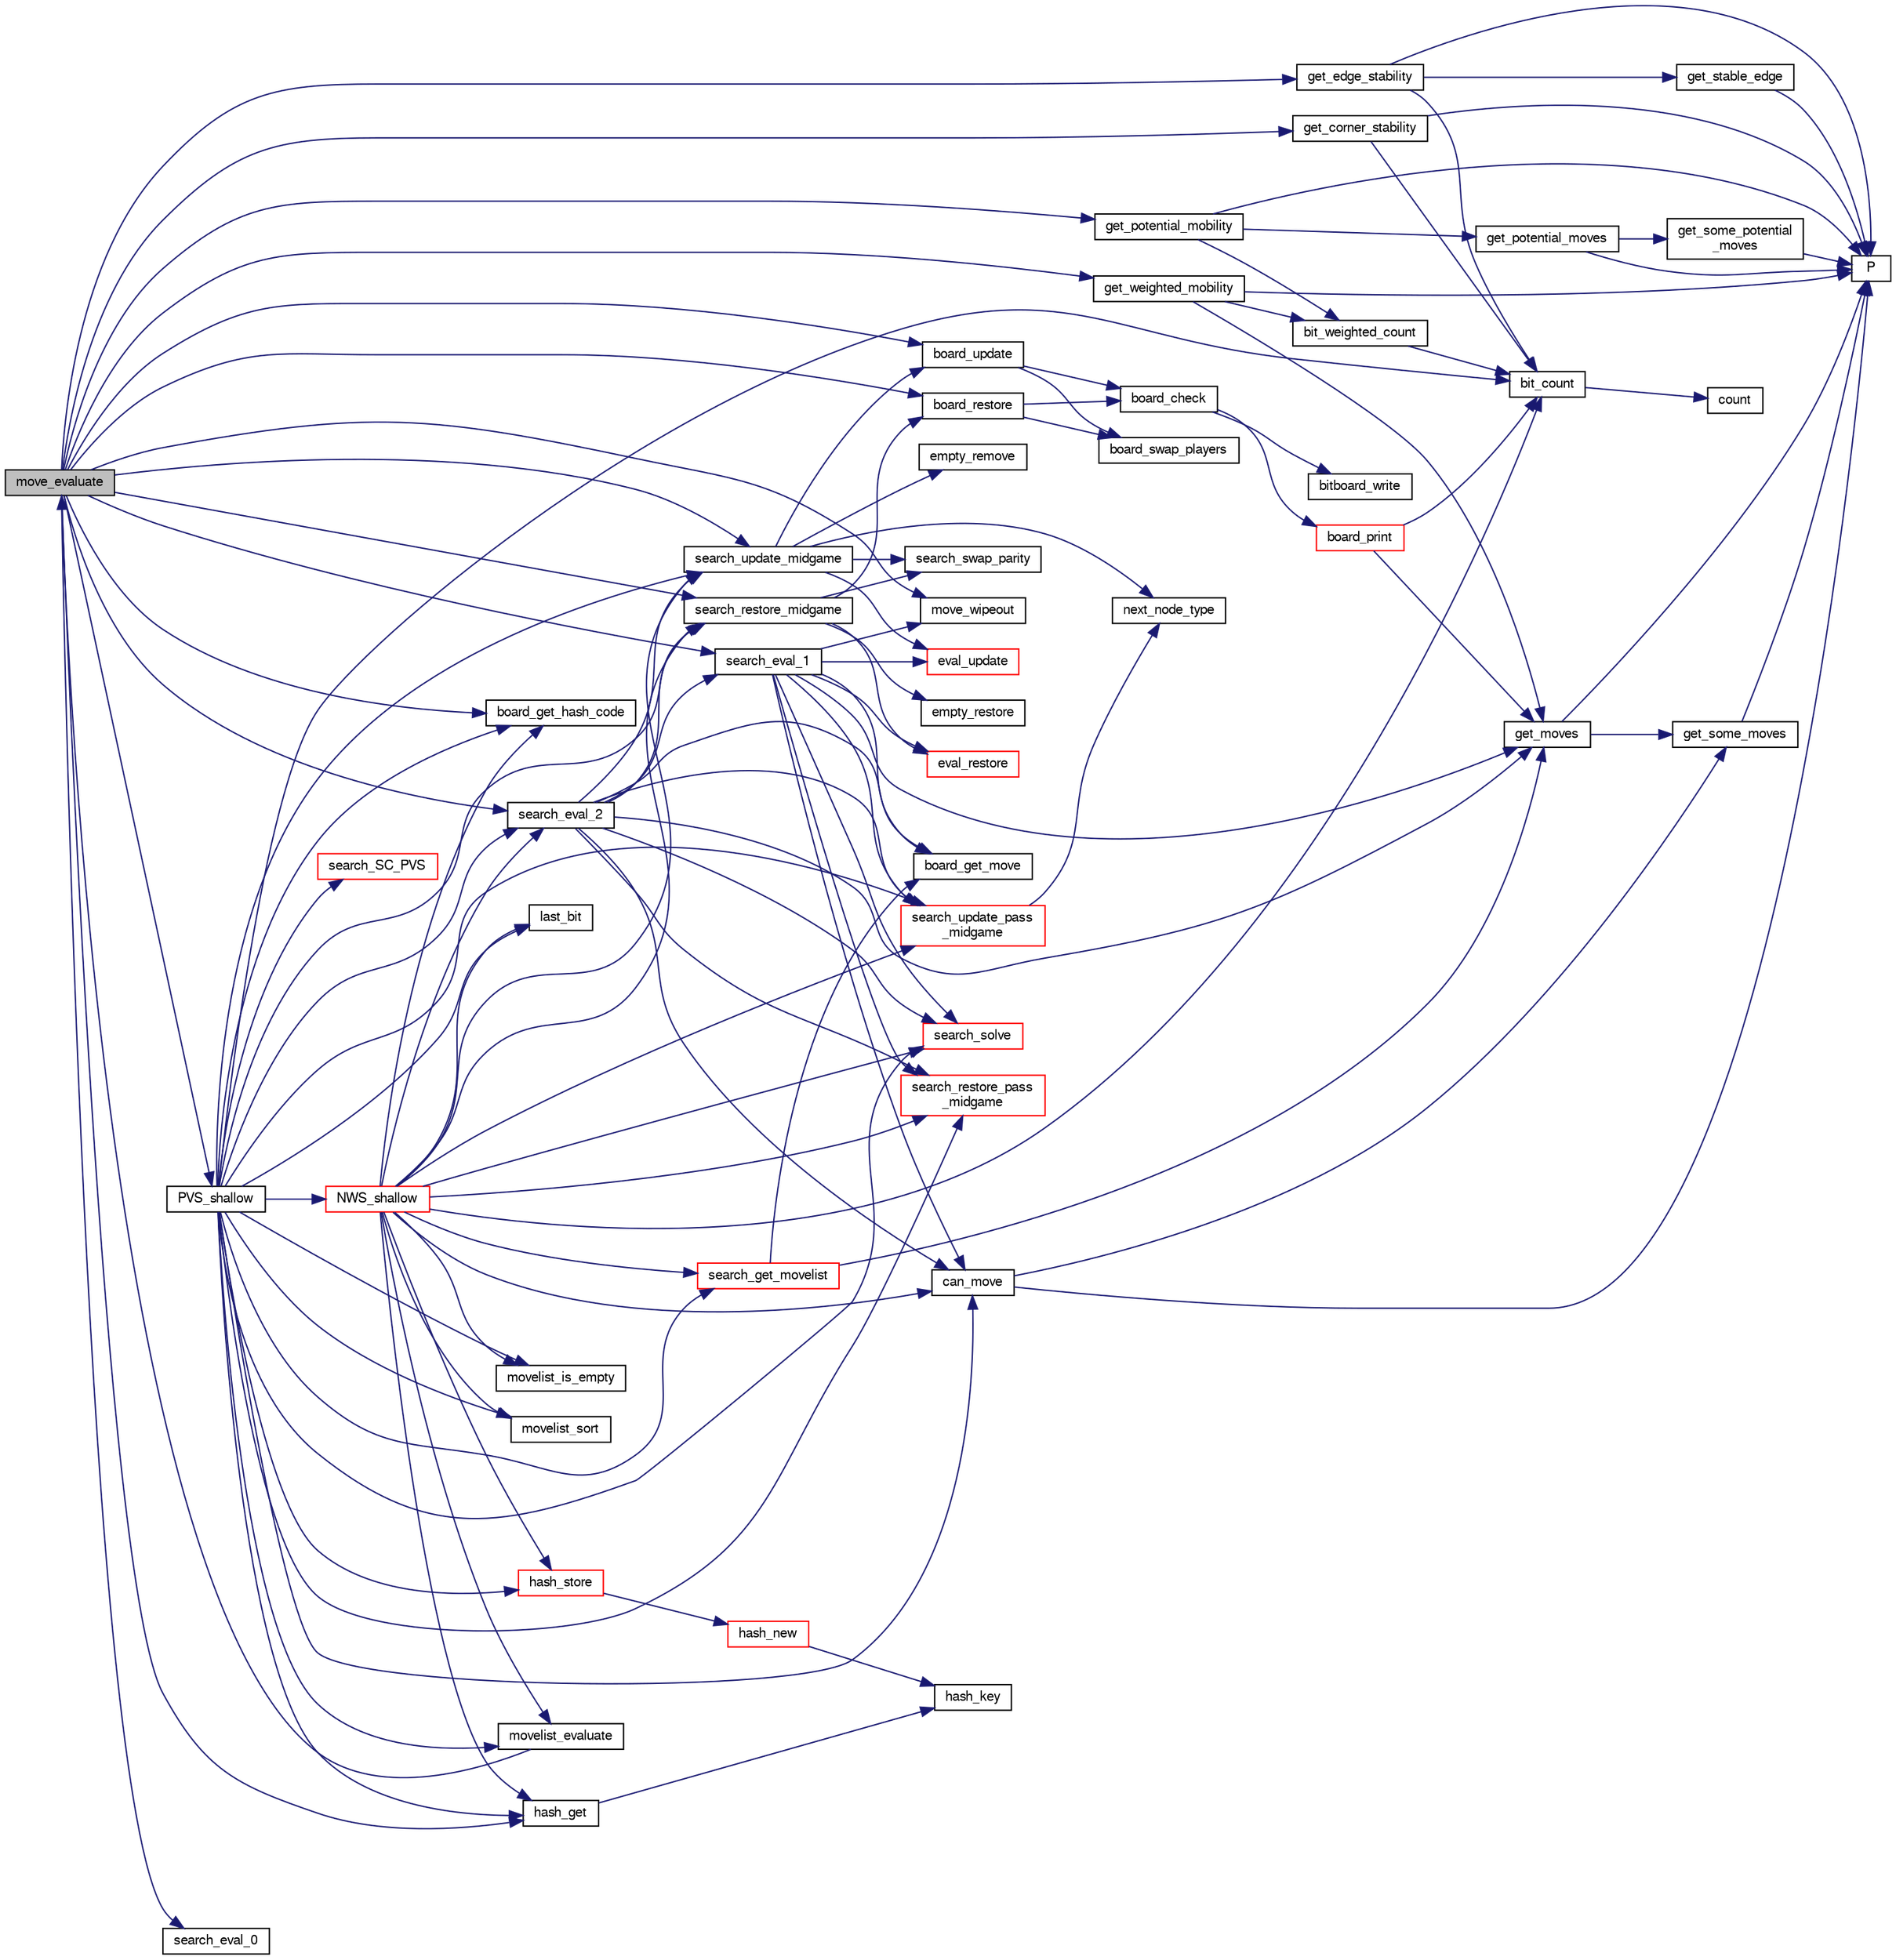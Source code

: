 digraph "move_evaluate"
{
 // LATEX_PDF_SIZE
  bgcolor="transparent";
  edge [fontname="FreeSans",fontsize="10",labelfontname="FreeSans",labelfontsize="10"];
  node [fontname="FreeSans",fontsize="10",shape=record];
  rankdir="LR";
  Node1 [label="move_evaluate",height=0.2,width=0.4,color="black", fillcolor="grey75", style="filled", fontcolor="black",tooltip="Evaluate a list of move."];
  Node1 -> Node2 [color="midnightblue",fontsize="10",style="solid",fontname="FreeSans"];
  Node2 [label="board_get_hash_code",height=0.2,width=0.4,color="black",URL="$board_8c.html#a0e6cff6e714bcb714e2b9b2d7b9fbec6",tooltip="Compute a hash code."];
  Node1 -> Node3 [color="midnightblue",fontsize="10",style="solid",fontname="FreeSans"];
  Node3 [label="board_restore",height=0.2,width=0.4,color="black",URL="$board_8c.html#a101af447b84baa302b94c56822618f22",tooltip="Restore a board."];
  Node3 -> Node4 [color="midnightblue",fontsize="10",style="solid",fontname="FreeSans"];
  Node4 [label="board_check",height=0.2,width=0.4,color="black",URL="$board_8c.html#a849436f17b60e89ed91f8e5013ed9d04",tooltip="Check board consistency."];
  Node4 -> Node5 [color="midnightblue",fontsize="10",style="solid",fontname="FreeSans"];
  Node5 [label="bitboard_write",height=0.2,width=0.4,color="black",URL="$bit_8c.html#a519b18f67de9b8edbd98f687a13b45f5",tooltip="Print an unsigned long long as a board."];
  Node4 -> Node6 [color="midnightblue",fontsize="10",style="solid",fontname="FreeSans"];
  Node6 [label="board_print",height=0.2,width=0.4,color="red",URL="$board_8c.html#a27ccb92684d9e7194eeb3bc34311ad55",tooltip="Print out the board."];
  Node6 -> Node7 [color="midnightblue",fontsize="10",style="solid",fontname="FreeSans"];
  Node7 [label="bit_count",height=0.2,width=0.4,color="black",URL="$bit_8c.html#a830fec0a90989da1f1900ff609b92167",tooltip="Count the number of bits set to one in an unsigned long long."];
  Node7 -> Node8 [color="midnightblue",fontsize="10",style="solid",fontname="FreeSans"];
  Node8 [label="count",height=0.2,width=0.4,color="black",URL="$generate__flip_8c.html#a1a1d6a2cdbded5c35040f6555e948770",tooltip=" "];
  Node6 -> Node10 [color="midnightblue",fontsize="10",style="solid",fontname="FreeSans"];
  Node10 [label="get_moves",height=0.2,width=0.4,color="black",URL="$board_8c.html#a7610dc936a6aea22b3c5e162f722a7a1",tooltip="Get legal moves."];
  Node10 -> Node11 [color="midnightblue",fontsize="10",style="solid",fontname="FreeSans"];
  Node11 [label="get_some_moves",height=0.2,width=0.4,color="black",URL="$board_8c.html#a5db071e3e4d26a0b7d6425bb6333dd7f",tooltip="Get a part of the moves."];
  Node11 -> Node12 [color="midnightblue",fontsize="10",style="solid",fontname="FreeSans"];
  Node12 [label="P",height=0.2,width=0.4,color="black",URL="$generate__flip_8c.html#a11481f01e169aee1117c83a352c22222",tooltip=" "];
  Node10 -> Node12 [color="midnightblue",fontsize="10",style="solid",fontname="FreeSans"];
  Node3 -> Node13 [color="midnightblue",fontsize="10",style="solid",fontname="FreeSans"];
  Node13 [label="board_swap_players",height=0.2,width=0.4,color="black",URL="$board_8c.html#a4d389fb0245969a39744349230ce7703",tooltip="Swap players."];
  Node1 -> Node14 [color="midnightblue",fontsize="10",style="solid",fontname="FreeSans"];
  Node14 [label="board_update",height=0.2,width=0.4,color="black",URL="$board_8c.html#a2d24dea46d67d71b1d9fe9f515d8d675",tooltip="Update a board."];
  Node14 -> Node4 [color="midnightblue",fontsize="10",style="solid",fontname="FreeSans"];
  Node14 -> Node13 [color="midnightblue",fontsize="10",style="solid",fontname="FreeSans"];
  Node1 -> Node15 [color="midnightblue",fontsize="10",style="solid",fontname="FreeSans"];
  Node15 [label="get_corner_stability",height=0.2,width=0.4,color="black",URL="$board_8c.html#a4ba3d3df11c990f611a51091c0e8b551",tooltip="Estimate corner stability."];
  Node15 -> Node7 [color="midnightblue",fontsize="10",style="solid",fontname="FreeSans"];
  Node15 -> Node12 [color="midnightblue",fontsize="10",style="solid",fontname="FreeSans"];
  Node1 -> Node16 [color="midnightblue",fontsize="10",style="solid",fontname="FreeSans"];
  Node16 [label="get_edge_stability",height=0.2,width=0.4,color="black",URL="$board_8c.html#a75734142c7056ea6b146890479c7138e",tooltip="Estimate the stability of edges."];
  Node16 -> Node7 [color="midnightblue",fontsize="10",style="solid",fontname="FreeSans"];
  Node16 -> Node17 [color="midnightblue",fontsize="10",style="solid",fontname="FreeSans"];
  Node17 [label="get_stable_edge",height=0.2,width=0.4,color="black",URL="$board_8c.html#a2d71c0e083142ec8316c0df0b2e83e42",tooltip="Get stable edge."];
  Node17 -> Node12 [color="midnightblue",fontsize="10",style="solid",fontname="FreeSans"];
  Node16 -> Node12 [color="midnightblue",fontsize="10",style="solid",fontname="FreeSans"];
  Node1 -> Node18 [color="midnightblue",fontsize="10",style="solid",fontname="FreeSans"];
  Node18 [label="get_potential_mobility",height=0.2,width=0.4,color="black",URL="$board_8c.html#a37c8260983ce689a39ff729aa847e5be",tooltip="Get potential mobility."];
  Node18 -> Node19 [color="midnightblue",fontsize="10",style="solid",fontname="FreeSans"];
  Node19 [label="bit_weighted_count",height=0.2,width=0.4,color="black",URL="$bit_8c.html#aefcb882fe9c50f3876d40068eb20bf75",tooltip="count the number of discs, counting the corners twice."];
  Node19 -> Node7 [color="midnightblue",fontsize="10",style="solid",fontname="FreeSans"];
  Node18 -> Node20 [color="midnightblue",fontsize="10",style="solid",fontname="FreeSans"];
  Node20 [label="get_potential_moves",height=0.2,width=0.4,color="black",URL="$board_8c.html#a29f2adaf9baa74addd3c7e1dee5781fe",tooltip="Get potential moves."];
  Node20 -> Node21 [color="midnightblue",fontsize="10",style="solid",fontname="FreeSans"];
  Node21 [label="get_some_potential\l_moves",height=0.2,width=0.4,color="black",URL="$board_8c.html#a85aff64302481a6f1aed3322f41a4ca2",tooltip="Get some potential moves."];
  Node21 -> Node12 [color="midnightblue",fontsize="10",style="solid",fontname="FreeSans"];
  Node20 -> Node12 [color="midnightblue",fontsize="10",style="solid",fontname="FreeSans"];
  Node18 -> Node12 [color="midnightblue",fontsize="10",style="solid",fontname="FreeSans"];
  Node1 -> Node22 [color="midnightblue",fontsize="10",style="solid",fontname="FreeSans"];
  Node22 [label="get_weighted_mobility",height=0.2,width=0.4,color="black",URL="$board_8c.html#a90d4175b14d6048aa01ee0daa59be762",tooltip=" "];
  Node22 -> Node19 [color="midnightblue",fontsize="10",style="solid",fontname="FreeSans"];
  Node22 -> Node10 [color="midnightblue",fontsize="10",style="solid",fontname="FreeSans"];
  Node22 -> Node12 [color="midnightblue",fontsize="10",style="solid",fontname="FreeSans"];
  Node1 -> Node23 [color="midnightblue",fontsize="10",style="solid",fontname="FreeSans"];
  Node23 [label="hash_get",height=0.2,width=0.4,color="black",URL="$hash-lock-free_8c.html#a6f54ce833279fec9ac110dcce45565ad",tooltip="Find an hash table entry according to the evaluated board hash codes."];
  Node23 -> Node24 [color="midnightblue",fontsize="10",style="solid",fontname="FreeSans"];
  Node24 [label="hash_key",height=0.2,width=0.4,color="black",URL="$hash-lock-free_8c.html#aeafd0b4e6665b357afcff5dd30723c15",tooltip="Transform hash data into a 64 bits key."];
  Node1 -> Node25 [color="midnightblue",fontsize="10",style="solid",fontname="FreeSans"];
  Node25 [label="move_wipeout",height=0.2,width=0.4,color="black",URL="$move_8c.html#a1efe5a48fcbf0f40a834aba45aa2bfd1",tooltip="Check if a move wins 64-0."];
  Node1 -> Node26 [color="midnightblue",fontsize="10",style="solid",fontname="FreeSans"];
  Node26 [label="PVS_shallow",height=0.2,width=0.4,color="black",URL="$midgame_8c.html#a3d850972578e626b2a9d566152b681f5",tooltip="Evaluate a midgame position at shallow depth."];
  Node26 -> Node7 [color="midnightblue",fontsize="10",style="solid",fontname="FreeSans"];
  Node26 -> Node2 [color="midnightblue",fontsize="10",style="solid",fontname="FreeSans"];
  Node26 -> Node27 [color="midnightblue",fontsize="10",style="solid",fontname="FreeSans"];
  Node27 [label="can_move",height=0.2,width=0.4,color="black",URL="$board_8c.html#ae1a532d6eaa0e55357d0f4b9cd659b88",tooltip="Check if a player can move."];
  Node27 -> Node11 [color="midnightblue",fontsize="10",style="solid",fontname="FreeSans"];
  Node27 -> Node12 [color="midnightblue",fontsize="10",style="solid",fontname="FreeSans"];
  Node26 -> Node23 [color="midnightblue",fontsize="10",style="solid",fontname="FreeSans"];
  Node26 -> Node28 [color="midnightblue",fontsize="10",style="solid",fontname="FreeSans"];
  Node28 [label="hash_store",height=0.2,width=0.4,color="red",URL="$hash-lock-free_8c.html#ae70e5c17e3d2cf7fb49e085be7092843",tooltip="Store an hashtable item."];
  Node28 -> Node29 [color="midnightblue",fontsize="10",style="solid",fontname="FreeSans"];
  Node29 [label="hash_new",height=0.2,width=0.4,color="red",URL="$hash-lock-free_8c.html#ad5221370b52335bbd99bc7032f212481",tooltip="Initialize a new hash table item."];
  Node29 -> Node24 [color="midnightblue",fontsize="10",style="solid",fontname="FreeSans"];
  Node26 -> Node35 [color="midnightblue",fontsize="10",style="solid",fontname="FreeSans"];
  Node35 [label="last_bit",height=0.2,width=0.4,color="black",URL="$bit_8c.html#ad47d9158c952a78b9602c699ab6ece49",tooltip="Search the last bit set (same as log2())."];
  Node26 -> Node36 [color="midnightblue",fontsize="10",style="solid",fontname="FreeSans"];
  Node36 [label="movelist_evaluate",height=0.2,width=0.4,color="black",URL="$move_8c.html#a9b4b1c7be1b237198713f0355f60fe28",tooltip="Evaluate a list of move in order to sort it."];
  Node36 -> Node1 [color="midnightblue",fontsize="10",style="solid",fontname="FreeSans"];
  Node26 -> Node37 [color="midnightblue",fontsize="10",style="solid",fontname="FreeSans"];
  Node37 [label="movelist_is_empty",height=0.2,width=0.4,color="black",URL="$move_8c.html#a13dc373d7c20c99db5dfbc1b70e20d15",tooltip="Check if the list is empty."];
  Node26 -> Node38 [color="midnightblue",fontsize="10",style="solid",fontname="FreeSans"];
  Node38 [label="movelist_sort",height=0.2,width=0.4,color="black",URL="$move_8c.html#a38bfc9e186591a76e2b3c673075effd3",tooltip="Sort all moves."];
  Node26 -> Node39 [color="midnightblue",fontsize="10",style="solid",fontname="FreeSans"];
  Node39 [label="NWS_shallow",height=0.2,width=0.4,color="red",URL="$midgame_8c.html#af1a84e98330ad790762f316451f36067",tooltip="Evaluate a midgame position with a Null Window Search algorithm."];
  Node39 -> Node7 [color="midnightblue",fontsize="10",style="solid",fontname="FreeSans"];
  Node39 -> Node2 [color="midnightblue",fontsize="10",style="solid",fontname="FreeSans"];
  Node39 -> Node27 [color="midnightblue",fontsize="10",style="solid",fontname="FreeSans"];
  Node39 -> Node23 [color="midnightblue",fontsize="10",style="solid",fontname="FreeSans"];
  Node39 -> Node28 [color="midnightblue",fontsize="10",style="solid",fontname="FreeSans"];
  Node39 -> Node35 [color="midnightblue",fontsize="10",style="solid",fontname="FreeSans"];
  Node39 -> Node36 [color="midnightblue",fontsize="10",style="solid",fontname="FreeSans"];
  Node39 -> Node37 [color="midnightblue",fontsize="10",style="solid",fontname="FreeSans"];
  Node39 -> Node38 [color="midnightblue",fontsize="10",style="solid",fontname="FreeSans"];
  Node39 -> Node40 [color="midnightblue",fontsize="10",style="solid",fontname="FreeSans"];
  Node40 [label="search_eval_2",height=0.2,width=0.4,color="black",URL="$midgame_8c.html#a0092a1393b937f326dfa91ff24c7f72a",tooltip="Evaluate a position at depth 2."];
  Node40 -> Node41 [color="midnightblue",fontsize="10",style="solid",fontname="FreeSans"];
  Node41 [label="board_get_move",height=0.2,width=0.4,color="black",URL="$board_8c.html#a3b5748c109770fe228ea15b562c0f113",tooltip="Compute a move."];
  Node40 -> Node27 [color="midnightblue",fontsize="10",style="solid",fontname="FreeSans"];
  Node40 -> Node10 [color="midnightblue",fontsize="10",style="solid",fontname="FreeSans"];
  Node40 -> Node42 [color="midnightblue",fontsize="10",style="solid",fontname="FreeSans"];
  Node42 [label="search_eval_1",height=0.2,width=0.4,color="black",URL="$midgame_8c.html#ae085ffe39e7d27dc023bb239e057366f",tooltip="Evaluate a position at depth 1."];
  Node42 -> Node41 [color="midnightblue",fontsize="10",style="solid",fontname="FreeSans"];
  Node42 -> Node27 [color="midnightblue",fontsize="10",style="solid",fontname="FreeSans"];
  Node42 -> Node43 [color="midnightblue",fontsize="10",style="solid",fontname="FreeSans"];
  Node43 [label="eval_restore",height=0.2,width=0.4,color="red",URL="$eval_8c.html#a47d0f0cdcb0c100320ff775abe5fc9cb",tooltip=" "];
  Node42 -> Node47 [color="midnightblue",fontsize="10",style="solid",fontname="FreeSans"];
  Node47 [label="eval_update",height=0.2,width=0.4,color="red",URL="$eval_8c.html#a6853f4557f9dca046a2e75cddf99d9d6",tooltip=" "];
  Node42 -> Node10 [color="midnightblue",fontsize="10",style="solid",fontname="FreeSans"];
  Node42 -> Node25 [color="midnightblue",fontsize="10",style="solid",fontname="FreeSans"];
  Node42 -> Node50 [color="midnightblue",fontsize="10",style="solid",fontname="FreeSans"];
  Node50 [label="search_restore_pass\l_midgame",height=0.2,width=0.4,color="red",URL="$search_8c.html#a5e9707f0c579c46996fba87fedecb58c",tooltip="Update the search state after a passing move."];
  Node42 -> Node53 [color="midnightblue",fontsize="10",style="solid",fontname="FreeSans"];
  Node53 [label="search_solve",height=0.2,width=0.4,color="red",URL="$endgame_8c.html#a94a89fc327a63ea97d5e30c7c981a2aa",tooltip="Get the final score."];
  Node42 -> Node55 [color="midnightblue",fontsize="10",style="solid",fontname="FreeSans"];
  Node55 [label="search_update_pass\l_midgame",height=0.2,width=0.4,color="red",URL="$search_8c.html#af34e8681551a63ca25390b3c87bbf9f7",tooltip="Update the search state after a passing move."];
  Node55 -> Node56 [color="midnightblue",fontsize="10",style="solid",fontname="FreeSans"];
  Node56 [label="next_node_type",height=0.2,width=0.4,color="black",URL="$search_8h.html#a105284e61bfef13f895ff6ed283771a1",tooltip=" "];
  Node40 -> Node57 [color="midnightblue",fontsize="10",style="solid",fontname="FreeSans"];
  Node57 [label="search_restore_midgame",height=0.2,width=0.4,color="black",URL="$search_8c.html#a8ee87f18a6108894aecb6f0cda99fcf8",tooltip="Restore the search state as before a move."];
  Node57 -> Node3 [color="midnightblue",fontsize="10",style="solid",fontname="FreeSans"];
  Node57 -> Node58 [color="midnightblue",fontsize="10",style="solid",fontname="FreeSans"];
  Node58 [label="empty_restore",height=0.2,width=0.4,color="black",URL="$empty_8h.html#a8579693b2c3b88afbbcc7dcaaa67e6dd",tooltip="restore the list of empty squares"];
  Node57 -> Node43 [color="midnightblue",fontsize="10",style="solid",fontname="FreeSans"];
  Node57 -> Node59 [color="midnightblue",fontsize="10",style="solid",fontname="FreeSans"];
  Node59 [label="search_swap_parity",height=0.2,width=0.4,color="black",URL="$search_8c.html#a02f1f5486b7784207d7603ee5c1565e8",tooltip="Change parity."];
  Node40 -> Node50 [color="midnightblue",fontsize="10",style="solid",fontname="FreeSans"];
  Node40 -> Node53 [color="midnightblue",fontsize="10",style="solid",fontname="FreeSans"];
  Node40 -> Node60 [color="midnightblue",fontsize="10",style="solid",fontname="FreeSans"];
  Node60 [label="search_update_midgame",height=0.2,width=0.4,color="black",URL="$search_8c.html#a985ef3449348437e273c1d5c74ae74f6",tooltip="Update the search state after a move."];
  Node60 -> Node14 [color="midnightblue",fontsize="10",style="solid",fontname="FreeSans"];
  Node60 -> Node61 [color="midnightblue",fontsize="10",style="solid",fontname="FreeSans"];
  Node61 [label="empty_remove",height=0.2,width=0.4,color="black",URL="$empty_8h.html#a4d3f9319d815531d93d31d817f3533bb",tooltip="remove an empty square from the list."];
  Node60 -> Node47 [color="midnightblue",fontsize="10",style="solid",fontname="FreeSans"];
  Node60 -> Node56 [color="midnightblue",fontsize="10",style="solid",fontname="FreeSans"];
  Node60 -> Node59 [color="midnightblue",fontsize="10",style="solid",fontname="FreeSans"];
  Node40 -> Node55 [color="midnightblue",fontsize="10",style="solid",fontname="FreeSans"];
  Node39 -> Node62 [color="midnightblue",fontsize="10",style="solid",fontname="FreeSans"];
  Node62 [label="search_get_movelist",height=0.2,width=0.4,color="red",URL="$search_8c.html#a507955218cafd96b85d29981f3ea6f8d",tooltip="Get a list of legal moves."];
  Node62 -> Node41 [color="midnightblue",fontsize="10",style="solid",fontname="FreeSans"];
  Node62 -> Node10 [color="midnightblue",fontsize="10",style="solid",fontname="FreeSans"];
  Node39 -> Node57 [color="midnightblue",fontsize="10",style="solid",fontname="FreeSans"];
  Node39 -> Node50 [color="midnightblue",fontsize="10",style="solid",fontname="FreeSans"];
  Node39 -> Node53 [color="midnightblue",fontsize="10",style="solid",fontname="FreeSans"];
  Node39 -> Node60 [color="midnightblue",fontsize="10",style="solid",fontname="FreeSans"];
  Node39 -> Node55 [color="midnightblue",fontsize="10",style="solid",fontname="FreeSans"];
  Node26 -> Node40 [color="midnightblue",fontsize="10",style="solid",fontname="FreeSans"];
  Node26 -> Node62 [color="midnightblue",fontsize="10",style="solid",fontname="FreeSans"];
  Node26 -> Node57 [color="midnightblue",fontsize="10",style="solid",fontname="FreeSans"];
  Node26 -> Node50 [color="midnightblue",fontsize="10",style="solid",fontname="FreeSans"];
  Node26 -> Node67 [color="midnightblue",fontsize="10",style="solid",fontname="FreeSans"];
  Node67 [label="search_SC_PVS",height=0.2,width=0.4,color="red",URL="$search_8c.html#a252db5ad99f8ade55019f4352839b810",tooltip="Stability Cutoff (SC)."];
  Node26 -> Node53 [color="midnightblue",fontsize="10",style="solid",fontname="FreeSans"];
  Node26 -> Node60 [color="midnightblue",fontsize="10",style="solid",fontname="FreeSans"];
  Node26 -> Node55 [color="midnightblue",fontsize="10",style="solid",fontname="FreeSans"];
  Node1 -> Node68 [color="midnightblue",fontsize="10",style="solid",fontname="FreeSans"];
  Node68 [label="search_eval_0",height=0.2,width=0.4,color="black",URL="$midgame_8c.html#a35172421197c3d988a7ea86009a777c9",tooltip="evaluate a midgame position with the evaluation function."];
  Node1 -> Node42 [color="midnightblue",fontsize="10",style="solid",fontname="FreeSans"];
  Node1 -> Node40 [color="midnightblue",fontsize="10",style="solid",fontname="FreeSans"];
  Node1 -> Node57 [color="midnightblue",fontsize="10",style="solid",fontname="FreeSans"];
  Node1 -> Node60 [color="midnightblue",fontsize="10",style="solid",fontname="FreeSans"];
}
